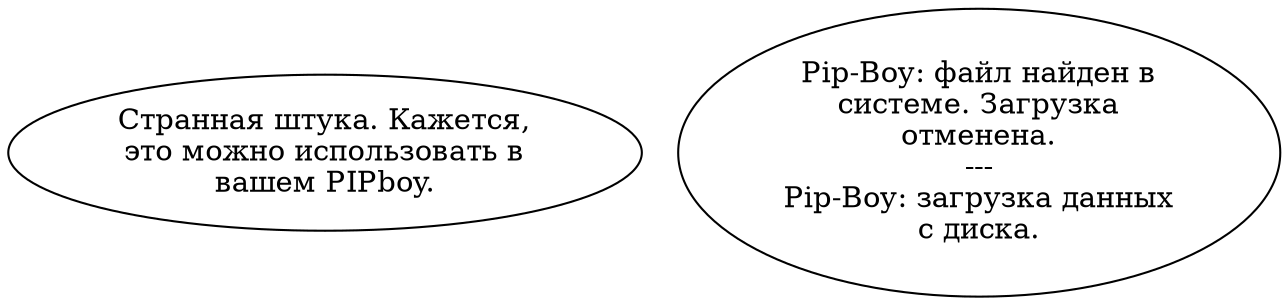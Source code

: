 digraph diska {
  "start" [style=filled       fillcolor="#FFFFFF"       color="#000000"]
  "start" [label="Странная штука. Кажется,\nэто можно использовать в\nвашем PIPboy."]
  "use_p_proc" [style=filled       fillcolor="#FFFFFF"       color="#000000"]
  "use_p_proc" [label="Pip-Boy: файл найден в\nсистеме. Загрузка\nотменена.\n---\nPip-Boy: загрузка данных\nс диска."]
}